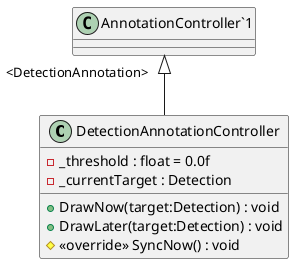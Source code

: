 @startuml
class DetectionAnnotationController {
    - _threshold : float = 0.0f
    - _currentTarget : Detection
    + DrawNow(target:Detection) : void
    + DrawLater(target:Detection) : void
    # <<override>> SyncNow() : void
}
"AnnotationController`1" "<DetectionAnnotation>" <|-- DetectionAnnotationController
@enduml
